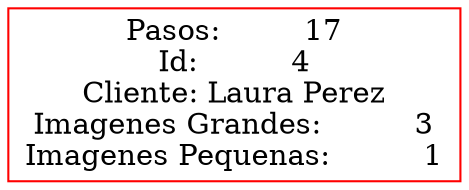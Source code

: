 digraph G {
 rankdir=LR;
 node1 [label="Pasos:         17\nId:          4\nCliente: Laura Perez\nImagenes Grandes:          3\nImagenes Pequenas:          1", color="red", shape="rectangle"];
 }
